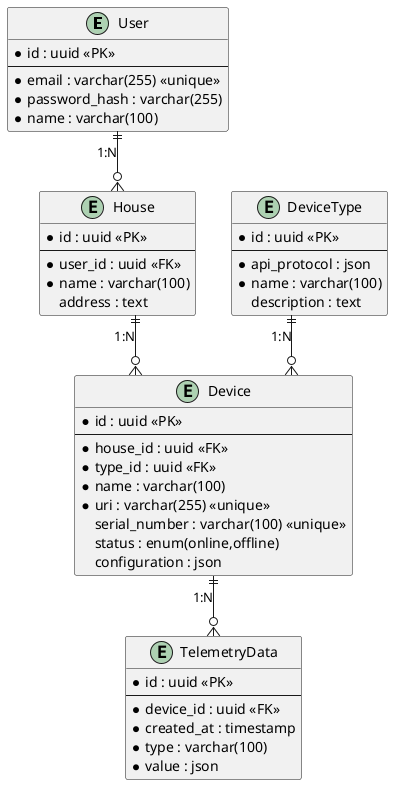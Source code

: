 @startuml

skinparam linetype ortho

entity User {
    * id : uuid <<PK>>
    --
    * email : varchar(255) <<unique>>
    * password_hash : varchar(255)
    * name : varchar(100)
}

entity House {
    * id : uuid <<PK>>
    --
    * user_id : uuid <<FK>>
    * name : varchar(100)
    address : text
}

entity DeviceType {
    * id : uuid <<PK>>
    --
    * api_protocol : json
    * name : varchar(100)
    description : text
}

entity Device {
    * id : uuid <<PK>>
    --
    * house_id : uuid <<FK>>
    * type_id : uuid <<FK>>
    * name : varchar(100)
    * uri : varchar(255) <<unique>>
    serial_number : varchar(100) <<unique>>
    status : enum(online,offline)
    configuration : json
}

entity TelemetryData {
    * id : uuid <<PK>>
    --
    * device_id : uuid <<FK>>
    * created_at : timestamp
    * type : varchar(100)
    * value : json
}

User ||--o{ House : "1:N"
House ||--o{ Device : "1:N"
DeviceType ||--o{ Device : "1:N"
Device ||--o{ TelemetryData : "1:N"

@enduml